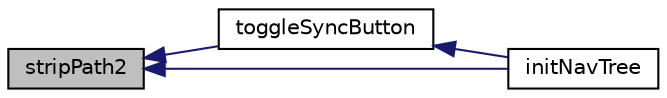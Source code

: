 digraph "stripPath2"
{
  edge [fontname="Helvetica",fontsize="10",labelfontname="Helvetica",labelfontsize="10"];
  node [fontname="Helvetica",fontsize="10",shape=record];
  rankdir="LR";
  Node1 [label="stripPath2",height=0.2,width=0.4,color="black", fillcolor="grey75", style="filled", fontcolor="black"];
  Node1 -> Node2 [dir="back",color="midnightblue",fontsize="10",style="solid",fontname="Helvetica"];
  Node2 [label="toggleSyncButton",height=0.2,width=0.4,color="black", fillcolor="white", style="filled",URL="$navtree_8js.html#a646cb31d83b39aafec92e0e1d123563a"];
  Node2 -> Node3 [dir="back",color="midnightblue",fontsize="10",style="solid",fontname="Helvetica"];
  Node3 [label="initNavTree",height=0.2,width=0.4,color="black", fillcolor="white", style="filled",URL="$navtree_8js.html#aa7b3067e7ef0044572ba86240b1e58ce"];
  Node1 -> Node3 [dir="back",color="midnightblue",fontsize="10",style="solid",fontname="Helvetica"];
}
